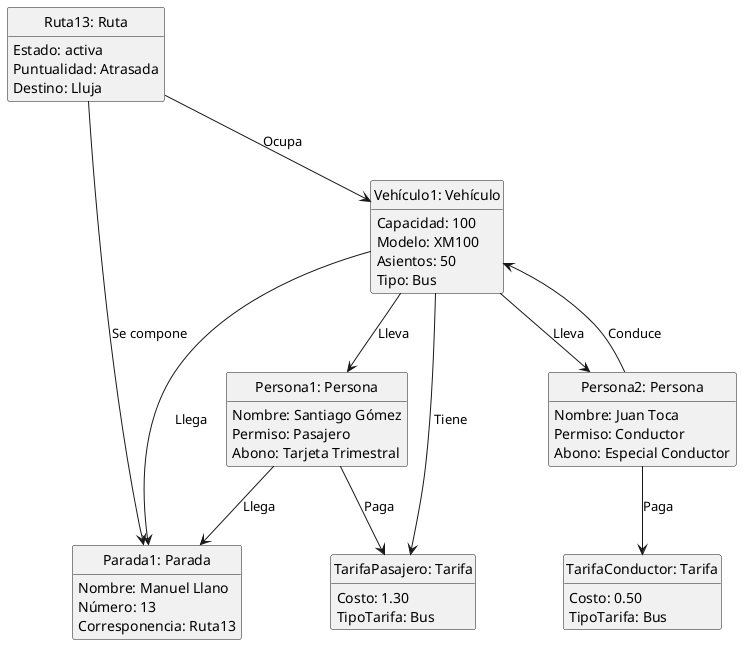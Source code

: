 @startuml
hide empty members
hide circle

class "Ruta13: Ruta" {
    Estado: activa
    Puntualidad: Atrasada
    Destino: Lluja
}

class "Vehículo1: Vehículo" {
    Capacidad: 100
    Modelo: XM100
    Asientos: 50
    Tipo: Bus
}

class "TarifaPasajero: Tarifa" {
    Costo: 1.30
    TipoTarifa: Bus
}

class "TarifaConductor: Tarifa" {
    Costo: 0.50
    TipoTarifa: Bus
}

class "Parada1: Parada" {
    Nombre: Manuel Llano
    Número: 13
    Corresponencia: Ruta13
}

class "Persona1: Persona" {
    Nombre: Santiago Gómez
    Permiso: Pasajero
    Abono: Tarjeta Trimestral
}

class "Persona2: Persona" {
    Nombre: Juan Toca
    Permiso: Conductor
    Abono: Especial Conductor
}

"Ruta13: Ruta" --> "Vehículo1: Vehículo" : Ocupa
"Ruta13: Ruta" --> "Parada1: Parada" : Se compone
"Vehículo1: Vehículo" --> "Parada1: Parada" : Llega
"Persona1: Persona" --> "Parada1: Parada" : Llega
"Persona1: Persona" --> "TarifaPasajero: Tarifa" : Paga
"Persona2: Persona" --> "TarifaConductor: Tarifa" : Paga
"Vehículo1: Vehículo" --> "Persona1: Persona" : Lleva
"Vehículo1: Vehículo" --> "Persona2: Persona" : Lleva
"Vehículo1: Vehículo" --> "TarifaPasajero: Tarifa" : Tiene
"Persona2: Persona" --> "Vehículo1: Vehículo" : Conduce

@enduml